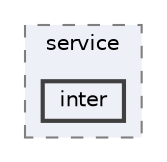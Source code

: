 digraph "repository/core/src/main/java/com/sterlite/cal/config/api/service/inter"
{
 // LATEX_PDF_SIZE
  bgcolor="transparent";
  edge [fontname=Helvetica,fontsize=10,labelfontname=Helvetica,labelfontsize=10];
  node [fontname=Helvetica,fontsize=10,shape=box,height=0.2,width=0.4];
  compound=true
  subgraph clusterdir_60021a26994cbd116b9fd97b4a98c60a {
    graph [ bgcolor="#edf0f7", pencolor="grey50", label="service", fontname=Helvetica,fontsize=10 style="filled,dashed", URL="dir_60021a26994cbd116b9fd97b4a98c60a.html",tooltip=""]
  dir_00b802bf576c78bcf0f5dee096366154 [label="inter", fillcolor="#edf0f7", color="grey25", style="filled,bold", URL="dir_00b802bf576c78bcf0f5dee096366154.html",tooltip=""];
  }
}
